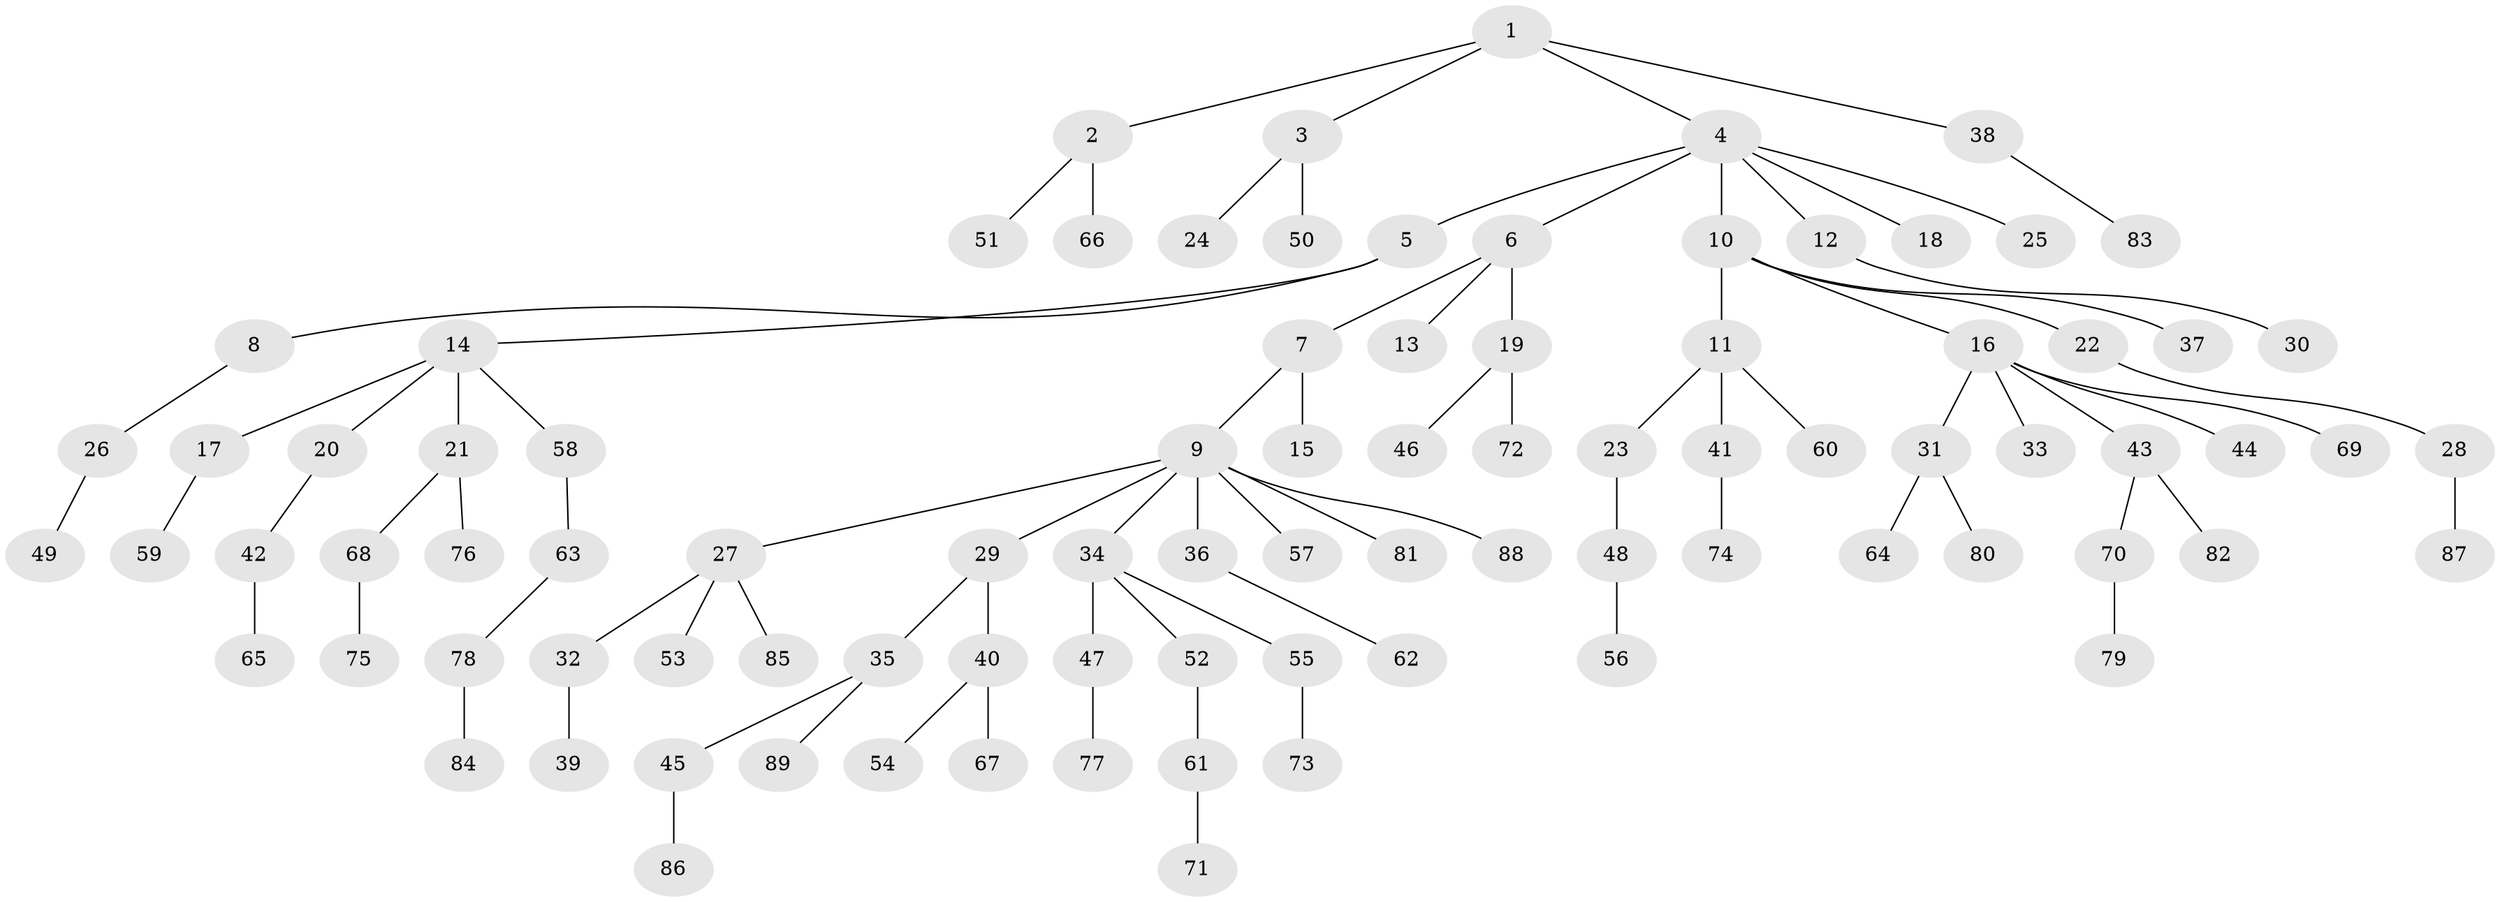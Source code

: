 // coarse degree distribution, {3: 0.1111111111111111, 2: 0.24444444444444444, 4: 0.06666666666666667, 5: 0.044444444444444446, 1: 0.5111111111111111, 6: 0.022222222222222223}
// Generated by graph-tools (version 1.1) at 2025/37/03/04/25 23:37:16]
// undirected, 89 vertices, 88 edges
graph export_dot {
  node [color=gray90,style=filled];
  1;
  2;
  3;
  4;
  5;
  6;
  7;
  8;
  9;
  10;
  11;
  12;
  13;
  14;
  15;
  16;
  17;
  18;
  19;
  20;
  21;
  22;
  23;
  24;
  25;
  26;
  27;
  28;
  29;
  30;
  31;
  32;
  33;
  34;
  35;
  36;
  37;
  38;
  39;
  40;
  41;
  42;
  43;
  44;
  45;
  46;
  47;
  48;
  49;
  50;
  51;
  52;
  53;
  54;
  55;
  56;
  57;
  58;
  59;
  60;
  61;
  62;
  63;
  64;
  65;
  66;
  67;
  68;
  69;
  70;
  71;
  72;
  73;
  74;
  75;
  76;
  77;
  78;
  79;
  80;
  81;
  82;
  83;
  84;
  85;
  86;
  87;
  88;
  89;
  1 -- 2;
  1 -- 3;
  1 -- 4;
  1 -- 38;
  2 -- 51;
  2 -- 66;
  3 -- 24;
  3 -- 50;
  4 -- 5;
  4 -- 6;
  4 -- 10;
  4 -- 12;
  4 -- 18;
  4 -- 25;
  5 -- 8;
  5 -- 14;
  6 -- 7;
  6 -- 13;
  6 -- 19;
  7 -- 9;
  7 -- 15;
  8 -- 26;
  9 -- 27;
  9 -- 29;
  9 -- 34;
  9 -- 36;
  9 -- 57;
  9 -- 81;
  9 -- 88;
  10 -- 11;
  10 -- 16;
  10 -- 22;
  10 -- 37;
  11 -- 23;
  11 -- 41;
  11 -- 60;
  12 -- 30;
  14 -- 17;
  14 -- 20;
  14 -- 21;
  14 -- 58;
  16 -- 31;
  16 -- 33;
  16 -- 43;
  16 -- 44;
  16 -- 69;
  17 -- 59;
  19 -- 46;
  19 -- 72;
  20 -- 42;
  21 -- 68;
  21 -- 76;
  22 -- 28;
  23 -- 48;
  26 -- 49;
  27 -- 32;
  27 -- 53;
  27 -- 85;
  28 -- 87;
  29 -- 35;
  29 -- 40;
  31 -- 64;
  31 -- 80;
  32 -- 39;
  34 -- 47;
  34 -- 52;
  34 -- 55;
  35 -- 45;
  35 -- 89;
  36 -- 62;
  38 -- 83;
  40 -- 54;
  40 -- 67;
  41 -- 74;
  42 -- 65;
  43 -- 70;
  43 -- 82;
  45 -- 86;
  47 -- 77;
  48 -- 56;
  52 -- 61;
  55 -- 73;
  58 -- 63;
  61 -- 71;
  63 -- 78;
  68 -- 75;
  70 -- 79;
  78 -- 84;
}
